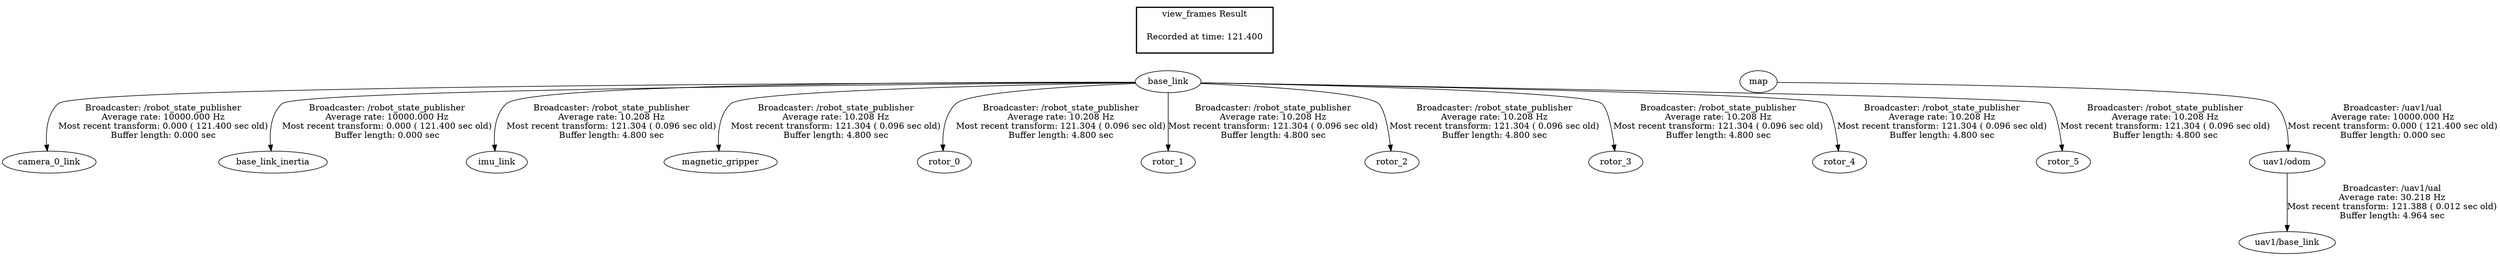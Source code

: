 digraph G {
"base_link" -> "camera_0_link"[label="Broadcaster: /robot_state_publisher\nAverage rate: 10000.000 Hz\nMost recent transform: 0.000 ( 121.400 sec old)\nBuffer length: 0.000 sec\n"];
"base_link" -> "base_link_inertia"[label="Broadcaster: /robot_state_publisher\nAverage rate: 10000.000 Hz\nMost recent transform: 0.000 ( 121.400 sec old)\nBuffer length: 0.000 sec\n"];
"map" -> "uav1/odom"[label="Broadcaster: /uav1/ual\nAverage rate: 10000.000 Hz\nMost recent transform: 0.000 ( 121.400 sec old)\nBuffer length: 0.000 sec\n"];
"uav1/odom" -> "uav1/base_link"[label="Broadcaster: /uav1/ual\nAverage rate: 30.218 Hz\nMost recent transform: 121.388 ( 0.012 sec old)\nBuffer length: 4.964 sec\n"];
"base_link" -> "imu_link"[label="Broadcaster: /robot_state_publisher\nAverage rate: 10.208 Hz\nMost recent transform: 121.304 ( 0.096 sec old)\nBuffer length: 4.800 sec\n"];
"base_link" -> "magnetic_gripper"[label="Broadcaster: /robot_state_publisher\nAverage rate: 10.208 Hz\nMost recent transform: 121.304 ( 0.096 sec old)\nBuffer length: 4.800 sec\n"];
"base_link" -> "rotor_0"[label="Broadcaster: /robot_state_publisher\nAverage rate: 10.208 Hz\nMost recent transform: 121.304 ( 0.096 sec old)\nBuffer length: 4.800 sec\n"];
"base_link" -> "rotor_1"[label="Broadcaster: /robot_state_publisher\nAverage rate: 10.208 Hz\nMost recent transform: 121.304 ( 0.096 sec old)\nBuffer length: 4.800 sec\n"];
"base_link" -> "rotor_2"[label="Broadcaster: /robot_state_publisher\nAverage rate: 10.208 Hz\nMost recent transform: 121.304 ( 0.096 sec old)\nBuffer length: 4.800 sec\n"];
"base_link" -> "rotor_3"[label="Broadcaster: /robot_state_publisher\nAverage rate: 10.208 Hz\nMost recent transform: 121.304 ( 0.096 sec old)\nBuffer length: 4.800 sec\n"];
"base_link" -> "rotor_4"[label="Broadcaster: /robot_state_publisher\nAverage rate: 10.208 Hz\nMost recent transform: 121.304 ( 0.096 sec old)\nBuffer length: 4.800 sec\n"];
"base_link" -> "rotor_5"[label="Broadcaster: /robot_state_publisher\nAverage rate: 10.208 Hz\nMost recent transform: 121.304 ( 0.096 sec old)\nBuffer length: 4.800 sec\n"];
edge [style=invis];
 subgraph cluster_legend { style=bold; color=black; label ="view_frames Result";
"Recorded at time: 121.400"[ shape=plaintext ] ;
 }->"base_link";
edge [style=invis];
 subgraph cluster_legend { style=bold; color=black; label ="view_frames Result";
"Recorded at time: 121.400"[ shape=plaintext ] ;
 }->"map";
}